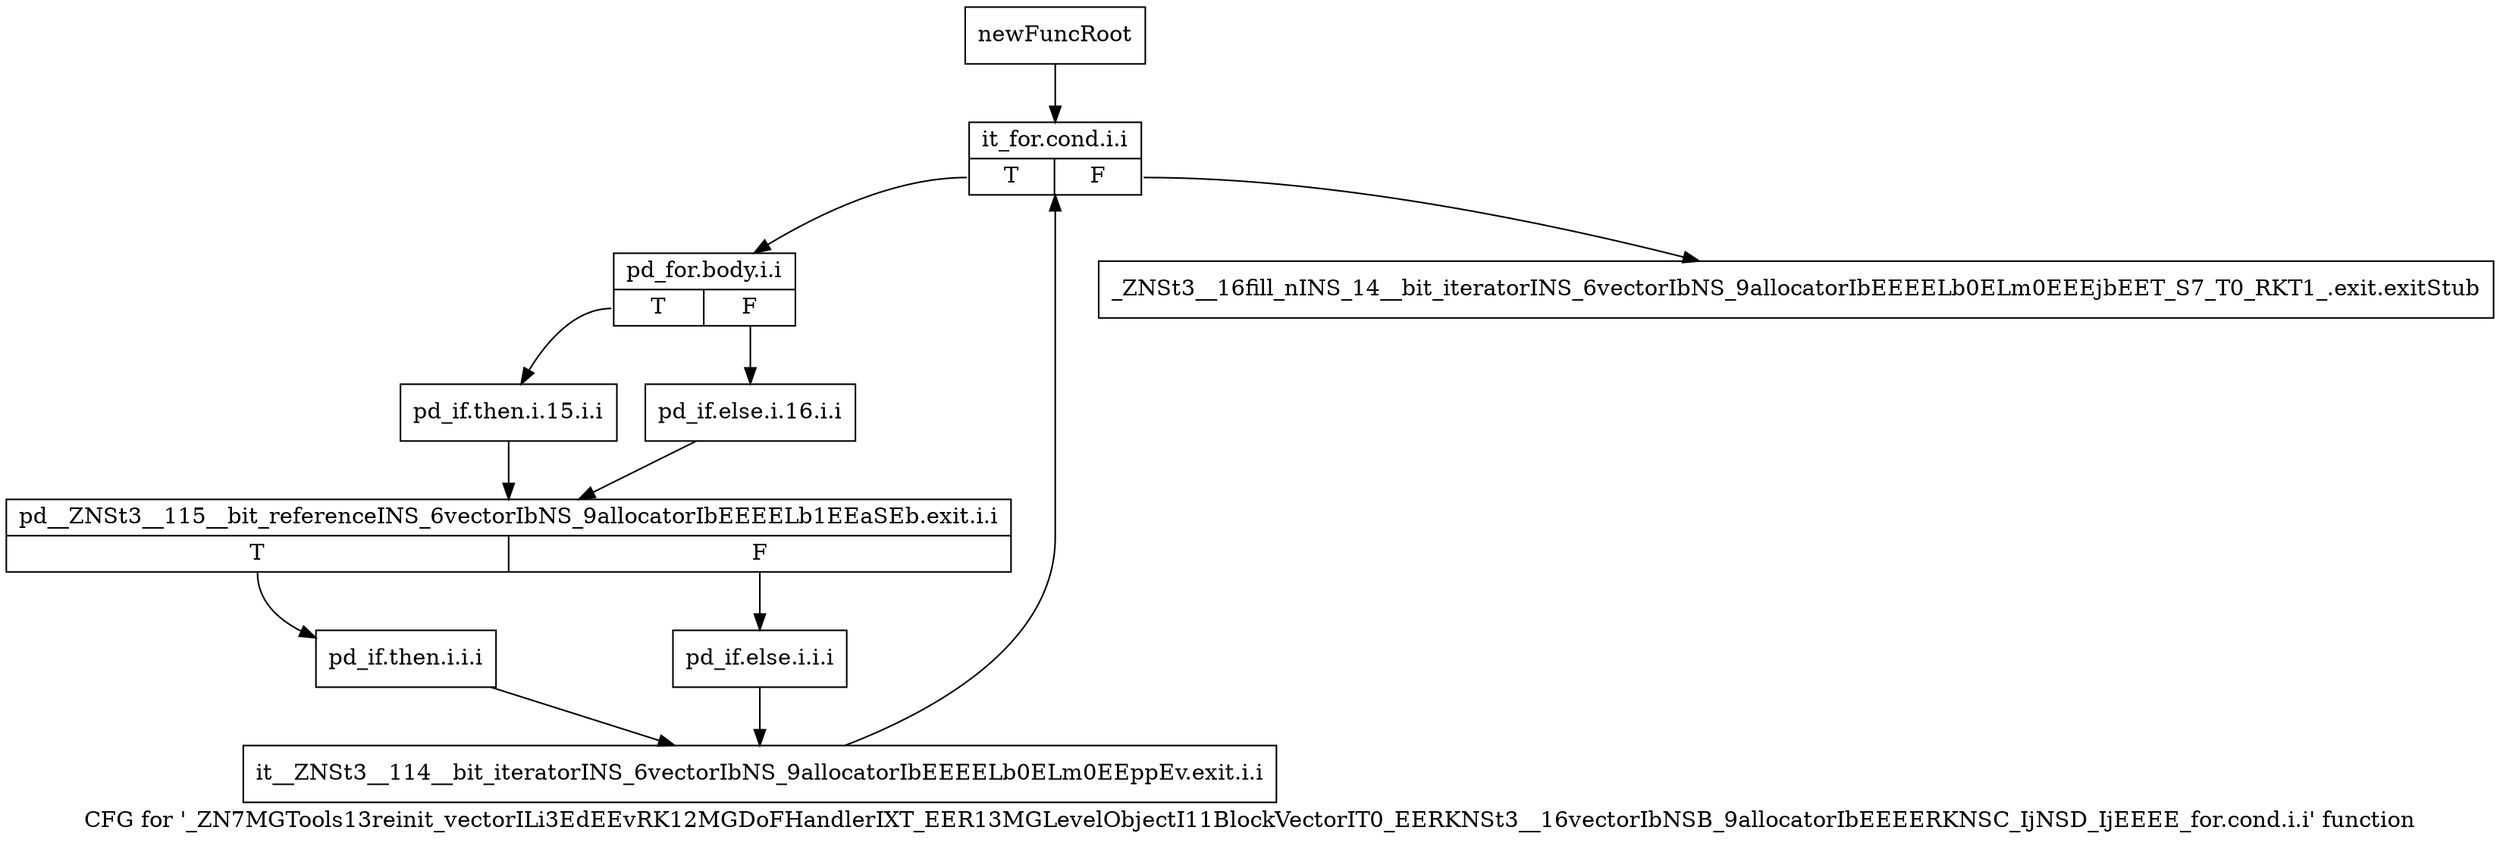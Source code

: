 digraph "CFG for '_ZN7MGTools13reinit_vectorILi3EdEEvRK12MGDoFHandlerIXT_EER13MGLevelObjectI11BlockVectorIT0_EERKNSt3__16vectorIbNSB_9allocatorIbEEEERKNSC_IjNSD_IjEEEE_for.cond.i.i' function" {
	label="CFG for '_ZN7MGTools13reinit_vectorILi3EdEEvRK12MGDoFHandlerIXT_EER13MGLevelObjectI11BlockVectorIT0_EERKNSt3__16vectorIbNSB_9allocatorIbEEEERKNSC_IjNSD_IjEEEE_for.cond.i.i' function";

	Node0x952dae0 [shape=record,label="{newFuncRoot}"];
	Node0x952dae0 -> Node0x952db80;
	Node0x952db30 [shape=record,label="{_ZNSt3__16fill_nINS_14__bit_iteratorINS_6vectorIbNS_9allocatorIbEEEELb0ELm0EEEjbEET_S7_T0_RKT1_.exit.exitStub}"];
	Node0x952db80 [shape=record,label="{it_for.cond.i.i|{<s0>T|<s1>F}}"];
	Node0x952db80:s0 -> Node0x952dbd0;
	Node0x952db80:s1 -> Node0x952db30;
	Node0x952dbd0 [shape=record,label="{pd_for.body.i.i|{<s0>T|<s1>F}}"];
	Node0x952dbd0:s0 -> Node0x952dc70;
	Node0x952dbd0:s1 -> Node0x952dc20;
	Node0x952dc20 [shape=record,label="{pd_if.else.i.16.i.i}"];
	Node0x952dc20 -> Node0x952dcc0;
	Node0x952dc70 [shape=record,label="{pd_if.then.i.15.i.i}"];
	Node0x952dc70 -> Node0x952dcc0;
	Node0x952dcc0 [shape=record,label="{pd__ZNSt3__115__bit_referenceINS_6vectorIbNS_9allocatorIbEEEELb1EEaSEb.exit.i.i|{<s0>T|<s1>F}}"];
	Node0x952dcc0:s0 -> Node0x952dd60;
	Node0x952dcc0:s1 -> Node0x952dd10;
	Node0x952dd10 [shape=record,label="{pd_if.else.i.i.i}"];
	Node0x952dd10 -> Node0x952ddb0;
	Node0x952dd60 [shape=record,label="{pd_if.then.i.i.i}"];
	Node0x952dd60 -> Node0x952ddb0;
	Node0x952ddb0 [shape=record,label="{it__ZNSt3__114__bit_iteratorINS_6vectorIbNS_9allocatorIbEEEELb0ELm0EEppEv.exit.i.i}"];
	Node0x952ddb0 -> Node0x952db80;
}
